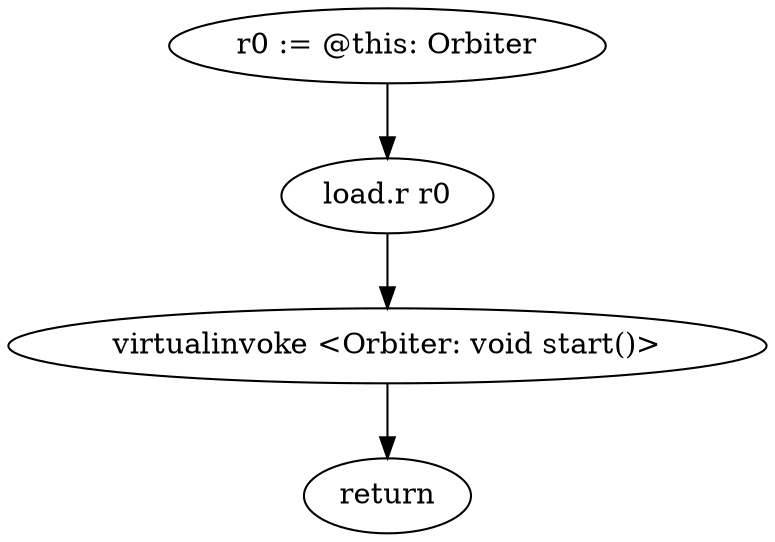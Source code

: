 digraph "" {
    "r0 := @this: Orbiter"
    "load.r r0"
    "r0 := @this: Orbiter"->"load.r r0";
    "virtualinvoke <Orbiter: void start()>"
    "load.r r0"->"virtualinvoke <Orbiter: void start()>";
    "return"
    "virtualinvoke <Orbiter: void start()>"->"return";
}
